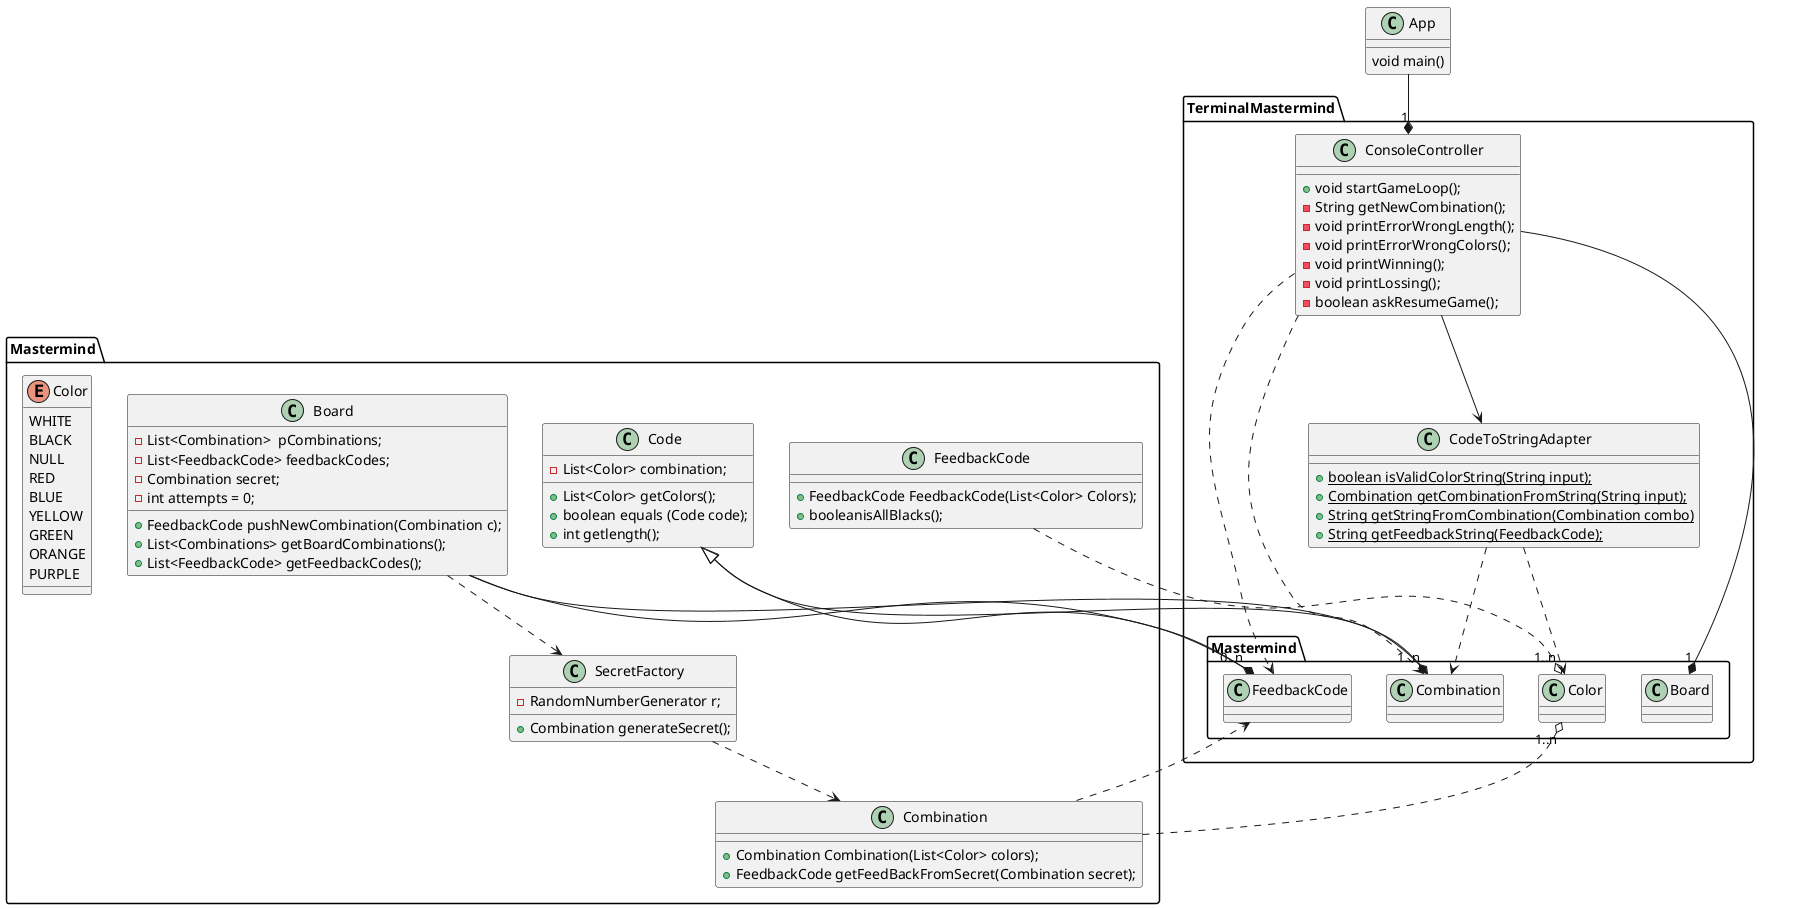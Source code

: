 @startuml

class App {
    void main()
}

App --* "1" TerminalMastermind.ConsoleController

package TerminalMastermind {
    class CodeToStringAdapter {
        + {static} boolean isValidColorString(String input);
        + {static} Combination getCombinationFromString(String input);
        + {static} String getStringFromCombination(Combination combo)
        + {static} String getFeedbackString(FeedbackCode);
    }

    class ConsoleController {
        + void startGameLoop();
        - String getNewCombination();
        - void printErrorWrongLength();
        - void printErrorWrongColors();
        - void printWinning();
        - void printLossing();
        - boolean askResumeGame();
    }

    ConsoleController --> CodeToStringAdapter
    ConsoleController -* "1" Mastermind.Board
    ConsoleController ..> Mastermind.Combination
    ConsoleController ..> Mastermind.FeedbackCode
    CodeToStringAdapter  ..> Mastermind.Combination
    CodeToStringAdapter  ..> Mastermind.Color

}

package Mastermind {

    class Board {
        - List<Combination>  pCombinations;
        - List<FeedbackCode> feedbackCodes;
        - Combination secret;
        - int attempts = 0;
        + FeedbackCode pushNewCombination(Combination c);
        + List<Combinations> getBoardCombinations();
        + List<FeedbackCode> getFeedbackCodes();
    }

    Board --* "1..n" Combination
    Board --* "0..n" FeedbackCode
    Board ..> SecretFactory

    class Code {
        - List<Color> combination;
        + List<Color> getColors();
        + boolean equals (Code code);
        + int getlength();
    }

    Combination --|> Code
    FeedbackCode --|> Code

    class Combination {
        + Combination Combination(List<Color> colors);
        + FeedbackCode getFeedBackFromSecret(Combination secret);
    }

    Combination ...> FeedbackCode
    Combination ...o "1..n" Color

    class FeedbackCode {
        + FeedbackCode FeedbackCode(List<Color> Colors);
        + booleanisAllBlacks();
    }

    FeedbackCode .o "1..n" Color

    enum Color {
        WHITE
        BLACK
        NULL
        RED
        BLUE
        YELLOW
        GREEN
        ORANGE
        PURPLE
    }

    class SecretFactory {
        - RandomNumberGenerator r;
        + Combination generateSecret();
    }

    SecretFactory ..> Combination

}

@enduml